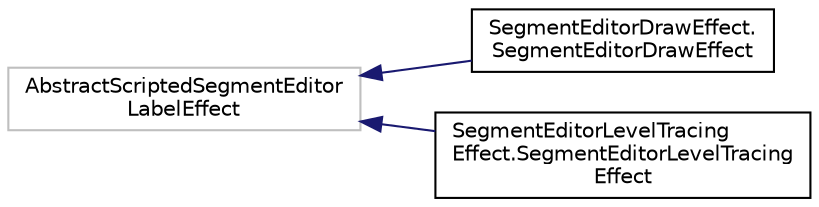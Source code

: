 digraph "Graphical Class Hierarchy"
{
  bgcolor="transparent";
  edge [fontname="Helvetica",fontsize="10",labelfontname="Helvetica",labelfontsize="10"];
  node [fontname="Helvetica",fontsize="10",shape=record];
  rankdir="LR";
  Node1086 [label="AbstractScriptedSegmentEditor\lLabelEffect",height=0.2,width=0.4,color="grey75"];
  Node1086 -> Node0 [dir="back",color="midnightblue",fontsize="10",style="solid",fontname="Helvetica"];
  Node0 [label="SegmentEditorDrawEffect.\lSegmentEditorDrawEffect",height=0.2,width=0.4,color="black",URL="$classSegmentEditorDrawEffect_1_1SegmentEditorDrawEffect.html"];
  Node1086 -> Node1088 [dir="back",color="midnightblue",fontsize="10",style="solid",fontname="Helvetica"];
  Node1088 [label="SegmentEditorLevelTracing\lEffect.SegmentEditorLevelTracing\lEffect",height=0.2,width=0.4,color="black",URL="$classSegmentEditorLevelTracingEffect_1_1SegmentEditorLevelTracingEffect.html"];
}
